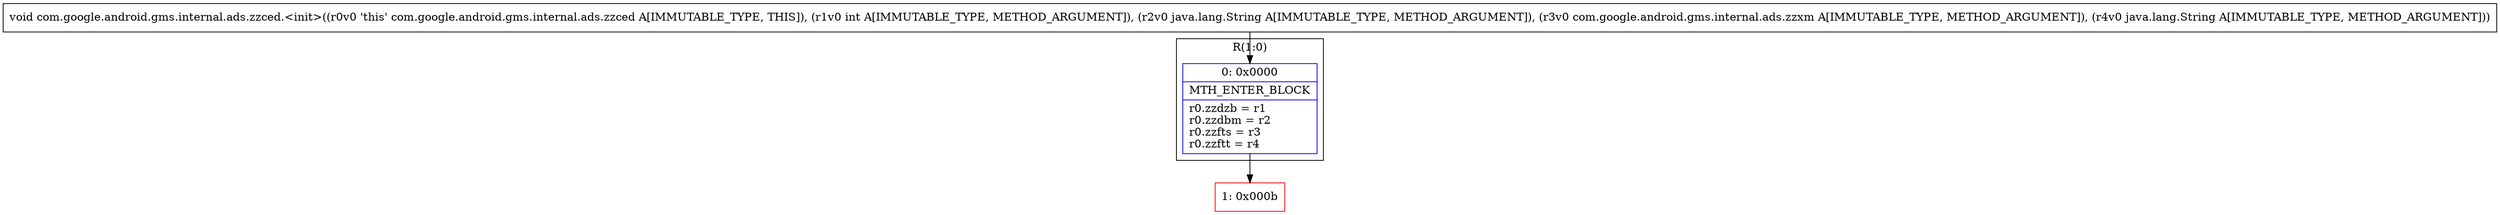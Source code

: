 digraph "CFG forcom.google.android.gms.internal.ads.zzced.\<init\>(ILjava\/lang\/String;Lcom\/google\/android\/gms\/internal\/ads\/zzxm;Ljava\/lang\/String;)V" {
subgraph cluster_Region_972417708 {
label = "R(1:0)";
node [shape=record,color=blue];
Node_0 [shape=record,label="{0\:\ 0x0000|MTH_ENTER_BLOCK\l|r0.zzdzb = r1\lr0.zzdbm = r2\lr0.zzfts = r3\lr0.zzftt = r4\l}"];
}
Node_1 [shape=record,color=red,label="{1\:\ 0x000b}"];
MethodNode[shape=record,label="{void com.google.android.gms.internal.ads.zzced.\<init\>((r0v0 'this' com.google.android.gms.internal.ads.zzced A[IMMUTABLE_TYPE, THIS]), (r1v0 int A[IMMUTABLE_TYPE, METHOD_ARGUMENT]), (r2v0 java.lang.String A[IMMUTABLE_TYPE, METHOD_ARGUMENT]), (r3v0 com.google.android.gms.internal.ads.zzxm A[IMMUTABLE_TYPE, METHOD_ARGUMENT]), (r4v0 java.lang.String A[IMMUTABLE_TYPE, METHOD_ARGUMENT])) }"];
MethodNode -> Node_0;
Node_0 -> Node_1;
}

